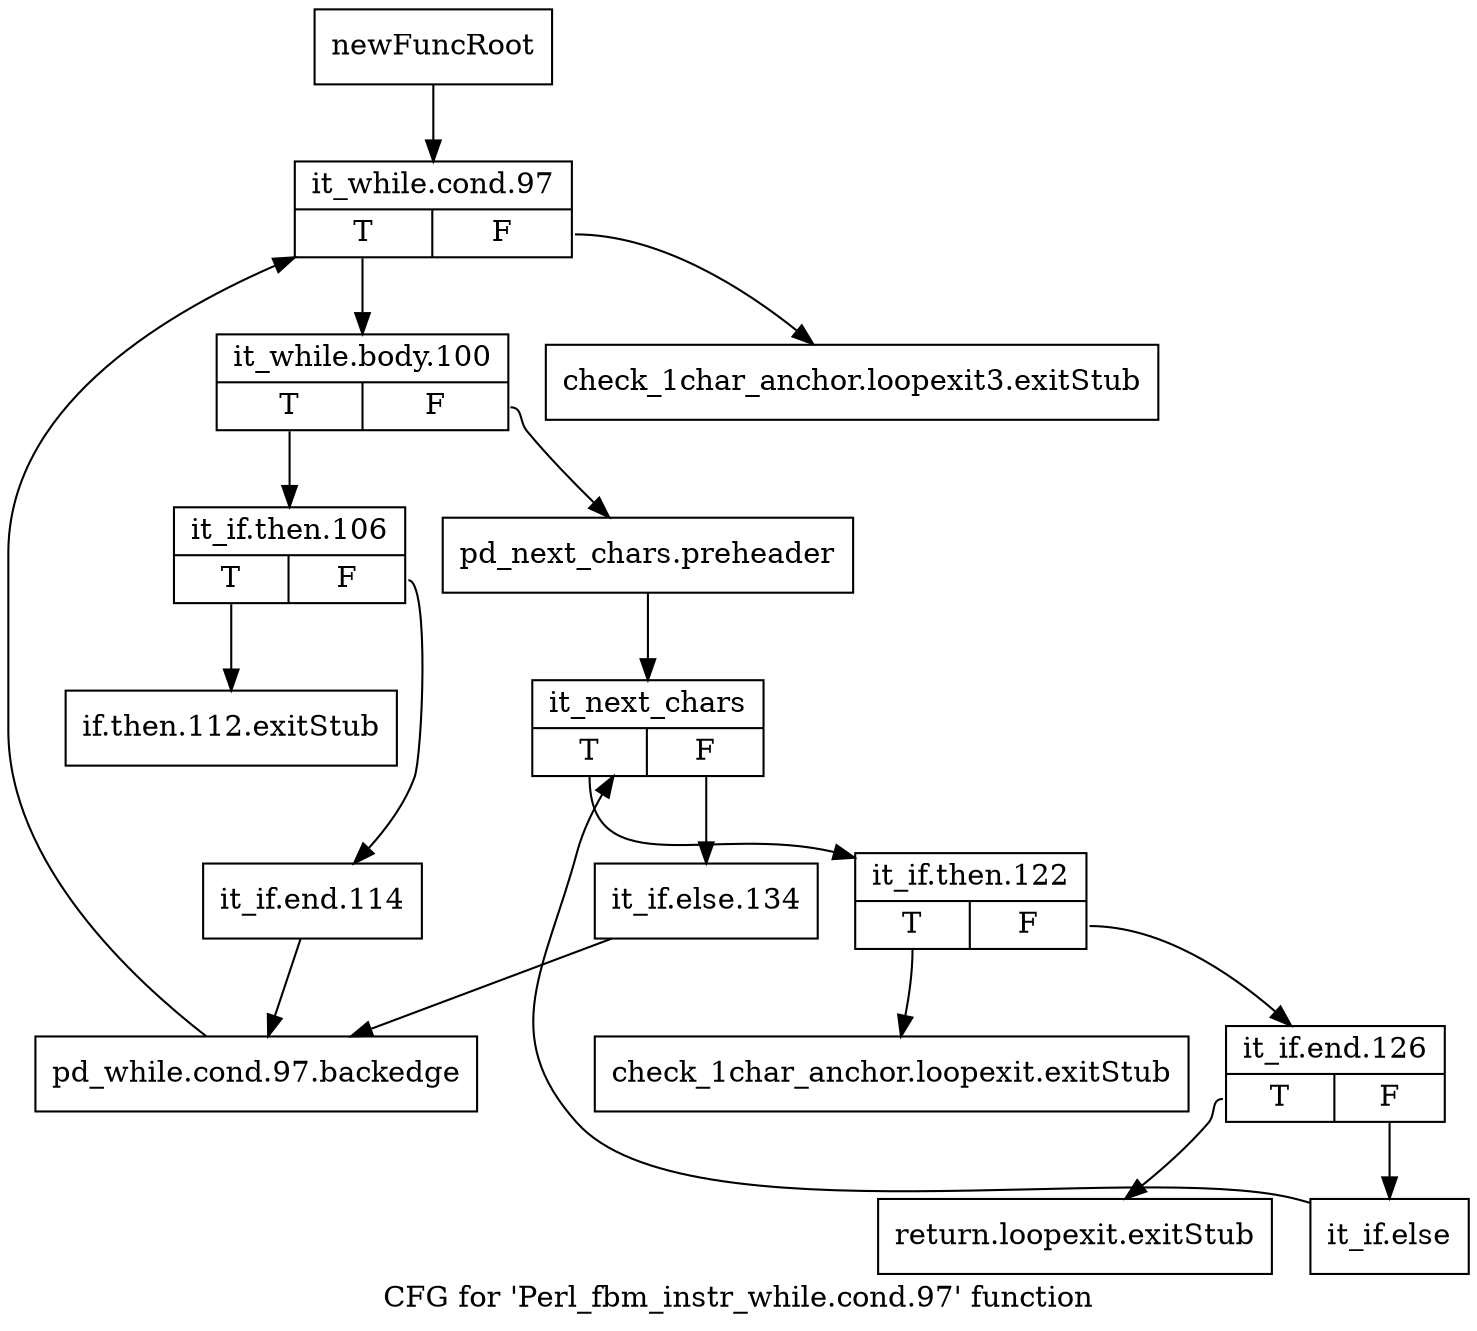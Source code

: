 digraph "CFG for 'Perl_fbm_instr_while.cond.97' function" {
	label="CFG for 'Perl_fbm_instr_while.cond.97' function";

	Node0x58081b0 [shape=record,label="{newFuncRoot}"];
	Node0x58081b0 -> Node0x5808340;
	Node0x5808200 [shape=record,label="{check_1char_anchor.loopexit3.exitStub}"];
	Node0x5808250 [shape=record,label="{check_1char_anchor.loopexit.exitStub}"];
	Node0x58082a0 [shape=record,label="{return.loopexit.exitStub}"];
	Node0x58082f0 [shape=record,label="{if.then.112.exitStub}"];
	Node0x5808340 [shape=record,label="{it_while.cond.97|{<s0>T|<s1>F}}"];
	Node0x5808340:s0 -> Node0x5808390;
	Node0x5808340:s1 -> Node0x5808200;
	Node0x5808390 [shape=record,label="{it_while.body.100|{<s0>T|<s1>F}}"];
	Node0x5808390:s0 -> Node0x58085c0;
	Node0x5808390:s1 -> Node0x58083e0;
	Node0x58083e0 [shape=record,label="{pd_next_chars.preheader}"];
	Node0x58083e0 -> Node0x5808430;
	Node0x5808430 [shape=record,label="{it_next_chars|{<s0>T|<s1>F}}"];
	Node0x5808430:s0 -> Node0x58084d0;
	Node0x5808430:s1 -> Node0x5808480;
	Node0x5808480 [shape=record,label="{it_if.else.134}"];
	Node0x5808480 -> Node0x5808660;
	Node0x58084d0 [shape=record,label="{it_if.then.122|{<s0>T|<s1>F}}"];
	Node0x58084d0:s0 -> Node0x5808250;
	Node0x58084d0:s1 -> Node0x5808520;
	Node0x5808520 [shape=record,label="{it_if.end.126|{<s0>T|<s1>F}}"];
	Node0x5808520:s0 -> Node0x58082a0;
	Node0x5808520:s1 -> Node0x5808570;
	Node0x5808570 [shape=record,label="{it_if.else}"];
	Node0x5808570 -> Node0x5808430;
	Node0x58085c0 [shape=record,label="{it_if.then.106|{<s0>T|<s1>F}}"];
	Node0x58085c0:s0 -> Node0x58082f0;
	Node0x58085c0:s1 -> Node0x5808610;
	Node0x5808610 [shape=record,label="{it_if.end.114}"];
	Node0x5808610 -> Node0x5808660;
	Node0x5808660 [shape=record,label="{pd_while.cond.97.backedge}"];
	Node0x5808660 -> Node0x5808340;
}
